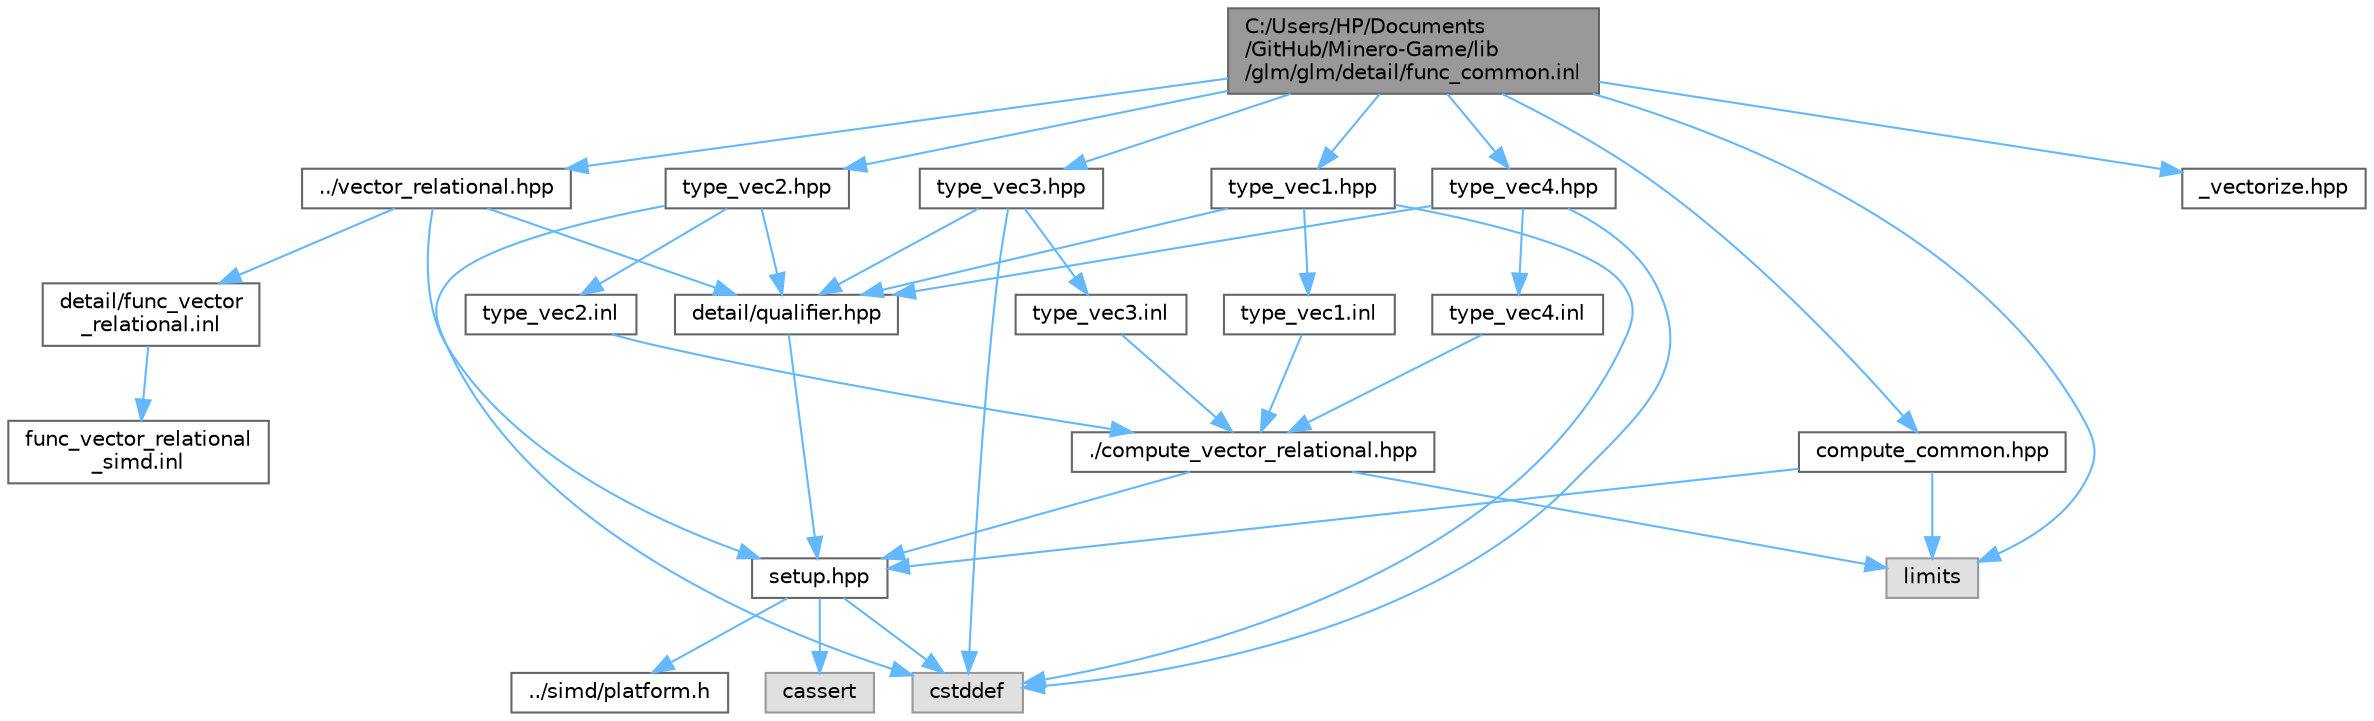 digraph "C:/Users/HP/Documents/GitHub/Minero-Game/lib/glm/glm/detail/func_common.inl"
{
 // LATEX_PDF_SIZE
  bgcolor="transparent";
  edge [fontname=Helvetica,fontsize=10,labelfontname=Helvetica,labelfontsize=10];
  node [fontname=Helvetica,fontsize=10,shape=box,height=0.2,width=0.4];
  Node1 [id="Node000001",label="C:/Users/HP/Documents\l/GitHub/Minero-Game/lib\l/glm/glm/detail/func_common.inl",height=0.2,width=0.4,color="gray40", fillcolor="grey60", style="filled", fontcolor="black",tooltip=" "];
  Node1 -> Node2 [id="edge37_Node000001_Node000002",color="steelblue1",style="solid",tooltip=" "];
  Node2 [id="Node000002",label="../vector_relational.hpp",height=0.2,width=0.4,color="grey40", fillcolor="white", style="filled",URL="$lib_2glm_2glm_2vector__relational_8hpp.html",tooltip=" "];
  Node2 -> Node3 [id="edge38_Node000002_Node000003",color="steelblue1",style="solid",tooltip=" "];
  Node3 [id="Node000003",label="detail/qualifier.hpp",height=0.2,width=0.4,color="grey40", fillcolor="white", style="filled",URL="$lib_2glm_2glm_2detail_2qualifier_8hpp.html",tooltip=" "];
  Node3 -> Node4 [id="edge39_Node000003_Node000004",color="steelblue1",style="solid",tooltip=" "];
  Node4 [id="Node000004",label="setup.hpp",height=0.2,width=0.4,color="grey40", fillcolor="white", style="filled",URL="$lib_2glm_2glm_2detail_2setup_8hpp.html",tooltip=" "];
  Node4 -> Node5 [id="edge40_Node000004_Node000005",color="steelblue1",style="solid",tooltip=" "];
  Node5 [id="Node000005",label="cassert",height=0.2,width=0.4,color="grey60", fillcolor="#E0E0E0", style="filled",tooltip=" "];
  Node4 -> Node6 [id="edge41_Node000004_Node000006",color="steelblue1",style="solid",tooltip=" "];
  Node6 [id="Node000006",label="cstddef",height=0.2,width=0.4,color="grey60", fillcolor="#E0E0E0", style="filled",tooltip=" "];
  Node4 -> Node7 [id="edge42_Node000004_Node000007",color="steelblue1",style="solid",tooltip=" "];
  Node7 [id="Node000007",label="../simd/platform.h",height=0.2,width=0.4,color="grey40", fillcolor="white", style="filled",URL="$lib_2glm_2glm_2simd_2platform_8h.html",tooltip=" "];
  Node2 -> Node4 [id="edge43_Node000002_Node000004",color="steelblue1",style="solid",tooltip=" "];
  Node2 -> Node8 [id="edge44_Node000002_Node000008",color="steelblue1",style="solid",tooltip=" "];
  Node8 [id="Node000008",label="detail/func_vector\l_relational.inl",height=0.2,width=0.4,color="grey40", fillcolor="white", style="filled",URL="$lib_2glm_2glm_2detail_2func__vector__relational_8inl.html",tooltip=" "];
  Node8 -> Node9 [id="edge45_Node000008_Node000009",color="steelblue1",style="solid",tooltip=" "];
  Node9 [id="Node000009",label="func_vector_relational\l_simd.inl",height=0.2,width=0.4,color="grey40", fillcolor="white", style="filled",URL="$lib_2glm_2glm_2detail_2func__vector__relational__simd_8inl.html",tooltip=" "];
  Node1 -> Node10 [id="edge46_Node000001_Node000010",color="steelblue1",style="solid",tooltip=" "];
  Node10 [id="Node000010",label="compute_common.hpp",height=0.2,width=0.4,color="grey40", fillcolor="white", style="filled",URL="$lib_2glm_2glm_2detail_2compute__common_8hpp.html",tooltip=" "];
  Node10 -> Node4 [id="edge47_Node000010_Node000004",color="steelblue1",style="solid",tooltip=" "];
  Node10 -> Node11 [id="edge48_Node000010_Node000011",color="steelblue1",style="solid",tooltip=" "];
  Node11 [id="Node000011",label="limits",height=0.2,width=0.4,color="grey60", fillcolor="#E0E0E0", style="filled",tooltip=" "];
  Node1 -> Node12 [id="edge49_Node000001_Node000012",color="steelblue1",style="solid",tooltip=" "];
  Node12 [id="Node000012",label="type_vec1.hpp",height=0.2,width=0.4,color="grey40", fillcolor="white", style="filled",URL="$lib_2glm_2glm_2detail_2type__vec1_8hpp.html",tooltip=" "];
  Node12 -> Node3 [id="edge50_Node000012_Node000003",color="steelblue1",style="solid",tooltip=" "];
  Node12 -> Node6 [id="edge51_Node000012_Node000006",color="steelblue1",style="solid",tooltip=" "];
  Node12 -> Node13 [id="edge52_Node000012_Node000013",color="steelblue1",style="solid",tooltip=" "];
  Node13 [id="Node000013",label="type_vec1.inl",height=0.2,width=0.4,color="grey40", fillcolor="white", style="filled",URL="$lib_2glm_2glm_2detail_2type__vec1_8inl.html",tooltip=" "];
  Node13 -> Node14 [id="edge53_Node000013_Node000014",color="steelblue1",style="solid",tooltip=" "];
  Node14 [id="Node000014",label="./compute_vector_relational.hpp",height=0.2,width=0.4,color="grey40", fillcolor="white", style="filled",URL="$lib_2glm_2glm_2detail_2compute__vector__relational_8hpp.html",tooltip=" "];
  Node14 -> Node4 [id="edge54_Node000014_Node000004",color="steelblue1",style="solid",tooltip=" "];
  Node14 -> Node11 [id="edge55_Node000014_Node000011",color="steelblue1",style="solid",tooltip=" "];
  Node1 -> Node15 [id="edge56_Node000001_Node000015",color="steelblue1",style="solid",tooltip=" "];
  Node15 [id="Node000015",label="type_vec2.hpp",height=0.2,width=0.4,color="grey40", fillcolor="white", style="filled",URL="$lib_2glm_2glm_2detail_2type__vec2_8hpp.html",tooltip=" "];
  Node15 -> Node3 [id="edge57_Node000015_Node000003",color="steelblue1",style="solid",tooltip=" "];
  Node15 -> Node6 [id="edge58_Node000015_Node000006",color="steelblue1",style="solid",tooltip=" "];
  Node15 -> Node16 [id="edge59_Node000015_Node000016",color="steelblue1",style="solid",tooltip=" "];
  Node16 [id="Node000016",label="type_vec2.inl",height=0.2,width=0.4,color="grey40", fillcolor="white", style="filled",URL="$lib_2glm_2glm_2detail_2type__vec2_8inl.html",tooltip=" "];
  Node16 -> Node14 [id="edge60_Node000016_Node000014",color="steelblue1",style="solid",tooltip=" "];
  Node1 -> Node17 [id="edge61_Node000001_Node000017",color="steelblue1",style="solid",tooltip=" "];
  Node17 [id="Node000017",label="type_vec3.hpp",height=0.2,width=0.4,color="grey40", fillcolor="white", style="filled",URL="$lib_2glm_2glm_2detail_2type__vec3_8hpp.html",tooltip=" "];
  Node17 -> Node3 [id="edge62_Node000017_Node000003",color="steelblue1",style="solid",tooltip=" "];
  Node17 -> Node6 [id="edge63_Node000017_Node000006",color="steelblue1",style="solid",tooltip=" "];
  Node17 -> Node18 [id="edge64_Node000017_Node000018",color="steelblue1",style="solid",tooltip=" "];
  Node18 [id="Node000018",label="type_vec3.inl",height=0.2,width=0.4,color="grey40", fillcolor="white", style="filled",URL="$lib_2glm_2glm_2detail_2type__vec3_8inl.html",tooltip=" "];
  Node18 -> Node14 [id="edge65_Node000018_Node000014",color="steelblue1",style="solid",tooltip=" "];
  Node1 -> Node19 [id="edge66_Node000001_Node000019",color="steelblue1",style="solid",tooltip=" "];
  Node19 [id="Node000019",label="type_vec4.hpp",height=0.2,width=0.4,color="grey40", fillcolor="white", style="filled",URL="$lib_2glm_2glm_2detail_2type__vec4_8hpp.html",tooltip=" "];
  Node19 -> Node3 [id="edge67_Node000019_Node000003",color="steelblue1",style="solid",tooltip=" "];
  Node19 -> Node6 [id="edge68_Node000019_Node000006",color="steelblue1",style="solid",tooltip=" "];
  Node19 -> Node20 [id="edge69_Node000019_Node000020",color="steelblue1",style="solid",tooltip=" "];
  Node20 [id="Node000020",label="type_vec4.inl",height=0.2,width=0.4,color="grey40", fillcolor="white", style="filled",URL="$lib_2glm_2glm_2detail_2type__vec4_8inl.html",tooltip=" "];
  Node20 -> Node14 [id="edge70_Node000020_Node000014",color="steelblue1",style="solid",tooltip=" "];
  Node1 -> Node21 [id="edge71_Node000001_Node000021",color="steelblue1",style="solid",tooltip=" "];
  Node21 [id="Node000021",label="_vectorize.hpp",height=0.2,width=0.4,color="grey40", fillcolor="white", style="filled",URL="$lib_2glm_2glm_2detail_2__vectorize_8hpp.html",tooltip=" "];
  Node1 -> Node11 [id="edge72_Node000001_Node000011",color="steelblue1",style="solid",tooltip=" "];
}
